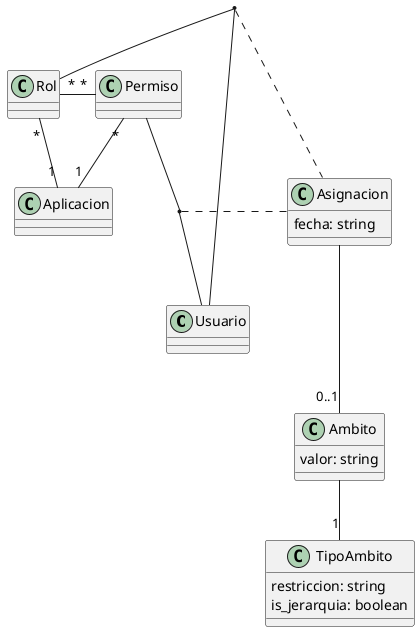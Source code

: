 @startuml
'https://plantuml.com/class-diagram

class Usuario

class Rol

class Permiso

class Asignacion {
  fecha: string
}

class Aplicacion


class Ambito {
  valor: string
}

class TipoAmbito {
  restriccion: string
  is_jerarquia: boolean
}

Usuario -- Rol

Permiso -- Usuario

(Usuario, Rol) .. Asignacion
(Usuario, Permiso) .. Asignacion

Rol "*" -- "1" Aplicacion

Rol "*" - "*" Permiso

Permiso "*" - "1" Aplicacion

Asignacion --- "0..1" Ambito

Ambito -- "1" TipoAmbito

@enduml